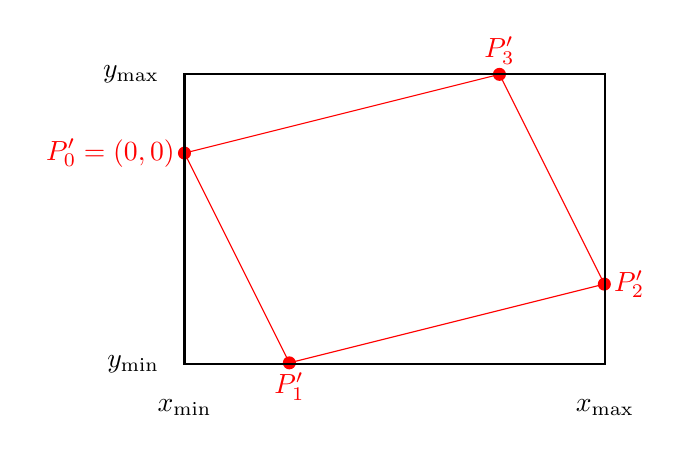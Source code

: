 \usetikzlibrary{matrix}
\begin{tikzpicture}[scale=2]

\newcommand\mafigure{
\draw (0,0) rectangle ++(1,2);
}

% \begin{scope}[blue]
%   \mafigure;
% \draw[->,>=latex, gray] (-0.05,-0.05)--++(1,0) ; 
% \draw[->,>=latex, gray] (-0.05,-0.05)--++(0,1);
% \node[fill,circle,scale=0.5]  at (0.7,1.7) {};
% \node[left]  at (0.7,1.7) {$P=(x,y)$};
% \end{scope}

% \draw[->,>=latex,line width=4pt,green!70!black] (0.8,1.6) to[bend right] node[black,below]{$T$} ++(1.1,-0.2); 
% \draw[<-,>=latex,line width=4pt,green!70!black] (0.8,1.8) to[bend left] node[black,above right]{$T^{-1}$} ++(1.1,-0.1); 

%  \draw[red] (0,0)--(2,0.5)--(2.333,1.166)--(0.333,0.666)--cycle;
\begin{scope}[cm={2,0.5,0.333,-0.666,(0,0)},red]
 \mafigure;
\node[fill,circle,scale=0.5]  at (0,0) {};
\node[fill,circle,scale=0.5]  at (1,0) {};
\node[fill,circle,scale=0.5]  at (1,2) {};
\node[fill,circle,scale=0.5]  at (0,2) {};
\node[left]  at (0,0) {$P'_0=(0,0)$};
\node[above]  at (1,0) {$P'_3$};
\node[right]  at (1,2) {$P'_2$};
\node[below]  at (0,2) {$P'_1$};
\end{scope}

\draw[thick] (0,0.5) rectangle (2.67,-1.34);

\node at (0,-1.5)[below] {$x_{\min}$};  
\node at (2.67,-1.5)[below] {$x_{\max}$};  
\node at (-0.1,-1.34)[left] {$y_{\min}$};  
\node at (-0.1,0.5)[left] {$y_{\max}$};  

%  \node at (1,0)[below] {$(1,0)$};  
%  \node at (0,1)[left] {$(0,1)$};  
%  \node at (2,0.5)[below] {$(a,c)$};  
%  \node at (0.333,0.666)[left] {$(b,d)$}; 
\end{tikzpicture}